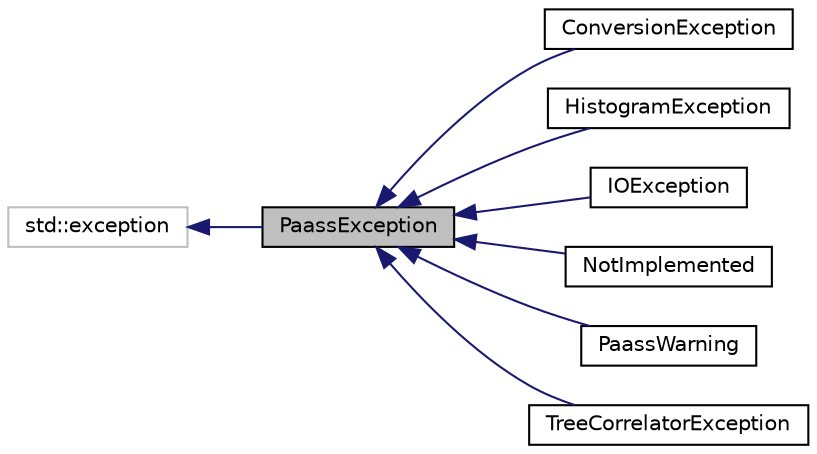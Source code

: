 digraph "PaassException"
{
  edge [fontname="Helvetica",fontsize="10",labelfontname="Helvetica",labelfontsize="10"];
  node [fontname="Helvetica",fontsize="10",shape=record];
  rankdir="LR";
  Node1 [label="PaassException",height=0.2,width=0.4,color="black", fillcolor="grey75", style="filled", fontcolor="black"];
  Node2 -> Node1 [dir="back",color="midnightblue",fontsize="10",style="solid",fontname="Helvetica"];
  Node2 [label="std::exception",height=0.2,width=0.4,color="grey75", fillcolor="white", style="filled",tooltip="STL class. "];
  Node1 -> Node3 [dir="back",color="midnightblue",fontsize="10",style="solid",fontname="Helvetica"];
  Node3 [label="ConversionException",height=0.2,width=0.4,color="black", fillcolor="white", style="filled",URL="$d3/d12/class_conversion_exception.html",tooltip="Error related to converting between different variable types. "];
  Node1 -> Node4 [dir="back",color="midnightblue",fontsize="10",style="solid",fontname="Helvetica"];
  Node4 [label="HistogramException",height=0.2,width=0.4,color="black", fillcolor="white", style="filled",URL="$d5/d62/class_histogram_exception.html",tooltip="Errors related to access, creation, or closing of histograms. "];
  Node1 -> Node5 [dir="back",color="midnightblue",fontsize="10",style="solid",fontname="Helvetica"];
  Node5 [label="IOException",height=0.2,width=0.4,color="black", fillcolor="white", style="filled",URL="$de/dab/class_i_o_exception.html",tooltip="Read/write exception for all file operation related tasks. "];
  Node1 -> Node6 [dir="back",color="midnightblue",fontsize="10",style="solid",fontname="Helvetica"];
  Node6 [label="NotImplemented",height=0.2,width=0.4,color="black", fillcolor="white", style="filled",URL="$d3/d5d/class_not_implemented.html",tooltip="Errors related to partially implemented features that may or may not work properly. "];
  Node1 -> Node7 [dir="back",color="midnightblue",fontsize="10",style="solid",fontname="Helvetica"];
  Node7 [label="PaassWarning",height=0.2,width=0.4,color="black", fillcolor="white", style="filled",URL="$d6/de6/class_paass_warning.html",tooltip="An exception type that is used when we just need to send the user a message not actually kill the cod..."];
  Node1 -> Node8 [dir="back",color="midnightblue",fontsize="10",style="solid",fontname="Helvetica"];
  Node8 [label="TreeCorrelatorException",height=0.2,width=0.4,color="black", fillcolor="white", style="filled",URL="$d1/dfd/class_tree_correlator_exception.html",tooltip="Errors in the setup of the TreeCorrelator. Including, but not limited to creating new places..."];
}
